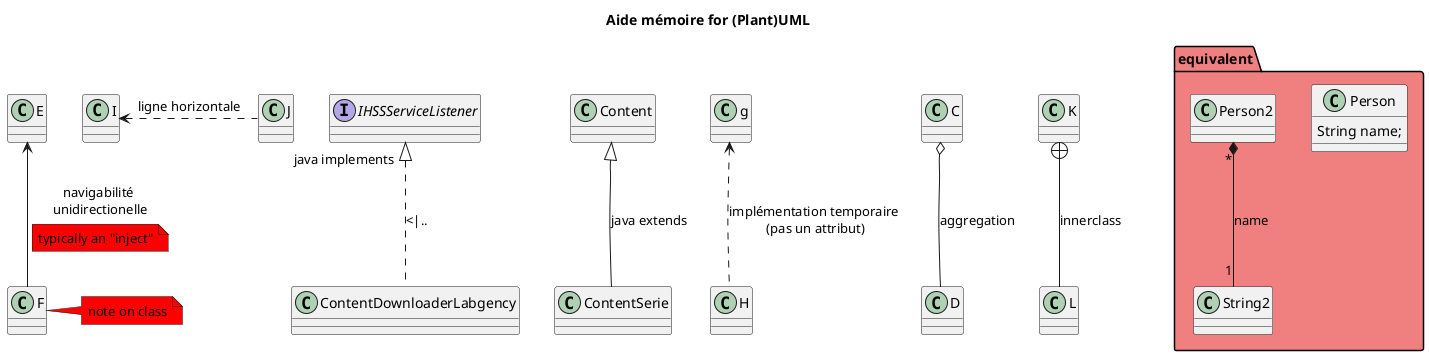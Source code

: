@startuml

    title Aide mémoire for (Plant)UML

    interface IHSSServiceListener

    Content <|-- ContentSerie : "java extends"
    IHSSServiceListener <|.. ContentDownloaderLabgency : "java implements" <|..
    g <.. H : implémentation temporaire\n (pas un attribut)

    ' commentaire, nom des couleurs http://www.w3schools.com/HTML/html_colornames.asp
    Package equivalent #LightCoral {
        Class Person {
            String name;
        }
        Person2 "*" *-- "1" String2 : name
    }

    C o-- D : aggregation

    E <-- F : navigabilité \nunidirectionelle
    note on link #red: typically an "inject"
    note right of F #RED : note on class

    K +-- L : innerclass

    I<.J : ligne horizontale

    ' ---- Hide a class : ----
    class Z
    hide Z

@enduml

http://stackoverflow.com/questions/31975109/android-class-diagram-uml